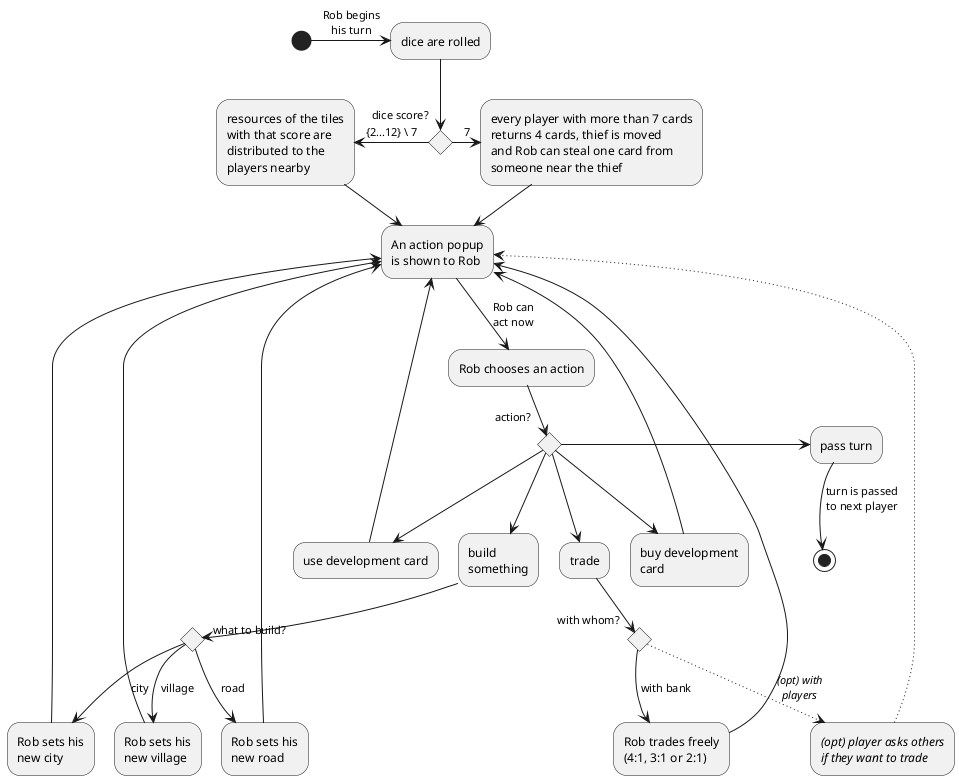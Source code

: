 @startuml

(*)  -> [Rob begins\nhis turn] "dice are rolled"
if dice score? then
    -left-> [{2...12} \ 7] "resources of the tiles\nwith that score are
                        distributed to the\nplayers nearby" as diceAll
    else
    -right-> [7] "every player with more than 7 cards
            returns 4 cards, thief is moved
            and Rob can steal one card from
            someone near the thief" as dice7
endif

diceAll --> "An action popup\nis shown to Rob" as action
dice7 --> action
action --> [Rob can\nact now] "Rob chooses an action"

if action? then
    --> build\nsomething
    if "what to build?"
        --> [village] Rob sets his\nnew village
        --> action
        else
        --> [road] Rob sets his\nnew road
        --> action
        else
        --> [city] Rob sets his\nnew city
        --> action
    endif

    else
    --> trade
    if "with whom?"
        --> [with bank] Rob trades freely\n(4:1, 3:1 or 2:1)
/'        if "has port?"
            --> [no] "4:1 trading"
            --> action
            else
            --> [normal\nport] "3:1 trading"
            --> action
            else
            --> [specific\nport] "2:1 trading"
            --> action
        endif'/
        --> action

        else
        ..> [<i>(opt) with\n<i>players] "<i>(opt) player asks others
                                   <i>if they want to trade"
        ..> action
    endif

    else
    --> buy development\ncard
    --> action
    else
    --> use development card
    --> action
    else
    -right-> "pass turn"
    --> [turn is passed\nto next player] (*)
@enduml